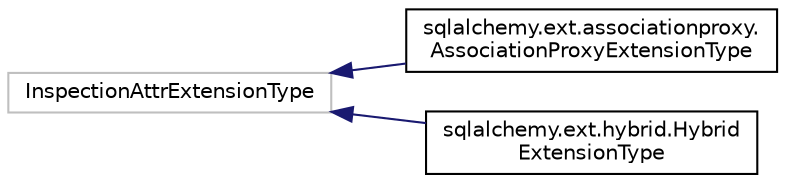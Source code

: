 digraph "Graphical Class Hierarchy"
{
 // LATEX_PDF_SIZE
  edge [fontname="Helvetica",fontsize="10",labelfontname="Helvetica",labelfontsize="10"];
  node [fontname="Helvetica",fontsize="10",shape=record];
  rankdir="LR";
  Node16218 [label="InspectionAttrExtensionType",height=0.2,width=0.4,color="grey75", fillcolor="white", style="filled",tooltip=" "];
  Node16218 -> Node0 [dir="back",color="midnightblue",fontsize="10",style="solid",fontname="Helvetica"];
  Node0 [label="sqlalchemy.ext.associationproxy.\lAssociationProxyExtensionType",height=0.2,width=0.4,color="black", fillcolor="white", style="filled",URL="$classsqlalchemy_1_1ext_1_1associationproxy_1_1AssociationProxyExtensionType.html",tooltip=" "];
  Node16218 -> Node16220 [dir="back",color="midnightblue",fontsize="10",style="solid",fontname="Helvetica"];
  Node16220 [label="sqlalchemy.ext.hybrid.Hybrid\lExtensionType",height=0.2,width=0.4,color="black", fillcolor="white", style="filled",URL="$classsqlalchemy_1_1ext_1_1hybrid_1_1HybridExtensionType.html",tooltip=" "];
}
